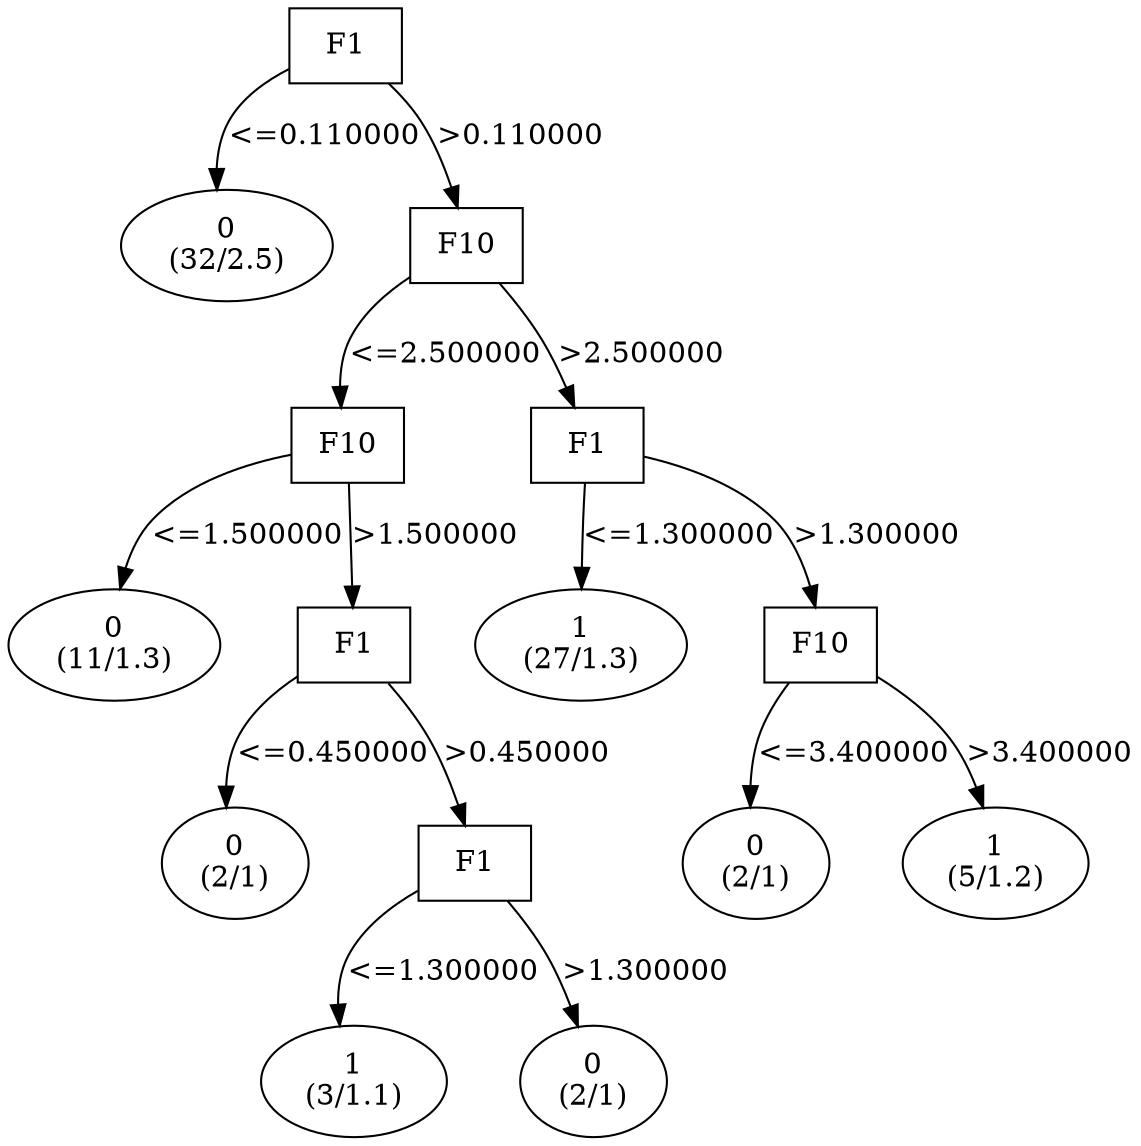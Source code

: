 digraph YaDT {
n0 [ shape=box, label="F1\n"]
n0 -> n1 [label="<=0.110000"]
n1 [ shape=ellipse, label="0\n(32/2.5)"]
n0 -> n2 [label=">0.110000"]
n2 [ shape=box, label="F10\n"]
n2 -> n3 [label="<=2.500000"]
n3 [ shape=box, label="F10\n"]
n3 -> n4 [label="<=1.500000"]
n4 [ shape=ellipse, label="0\n(11/1.3)"]
n3 -> n5 [label=">1.500000"]
n5 [ shape=box, label="F1\n"]
n5 -> n6 [label="<=0.450000"]
n6 [ shape=ellipse, label="0\n(2/1)"]
n5 -> n7 [label=">0.450000"]
n7 [ shape=box, label="F1\n"]
n7 -> n8 [label="<=1.300000"]
n8 [ shape=ellipse, label="1\n(3/1.1)"]
n7 -> n9 [label=">1.300000"]
n9 [ shape=ellipse, label="0\n(2/1)"]
n2 -> n13 [label=">2.500000"]
n13 [ shape=box, label="F1\n"]
n13 -> n14 [label="<=1.300000"]
n14 [ shape=ellipse, label="1\n(27/1.3)"]
n13 -> n15 [label=">1.300000"]
n15 [ shape=box, label="F10\n"]
n15 -> n16 [label="<=3.400000"]
n16 [ shape=ellipse, label="0\n(2/1)"]
n15 -> n17 [label=">3.400000"]
n17 [ shape=ellipse, label="1\n(5/1.2)"]
}
